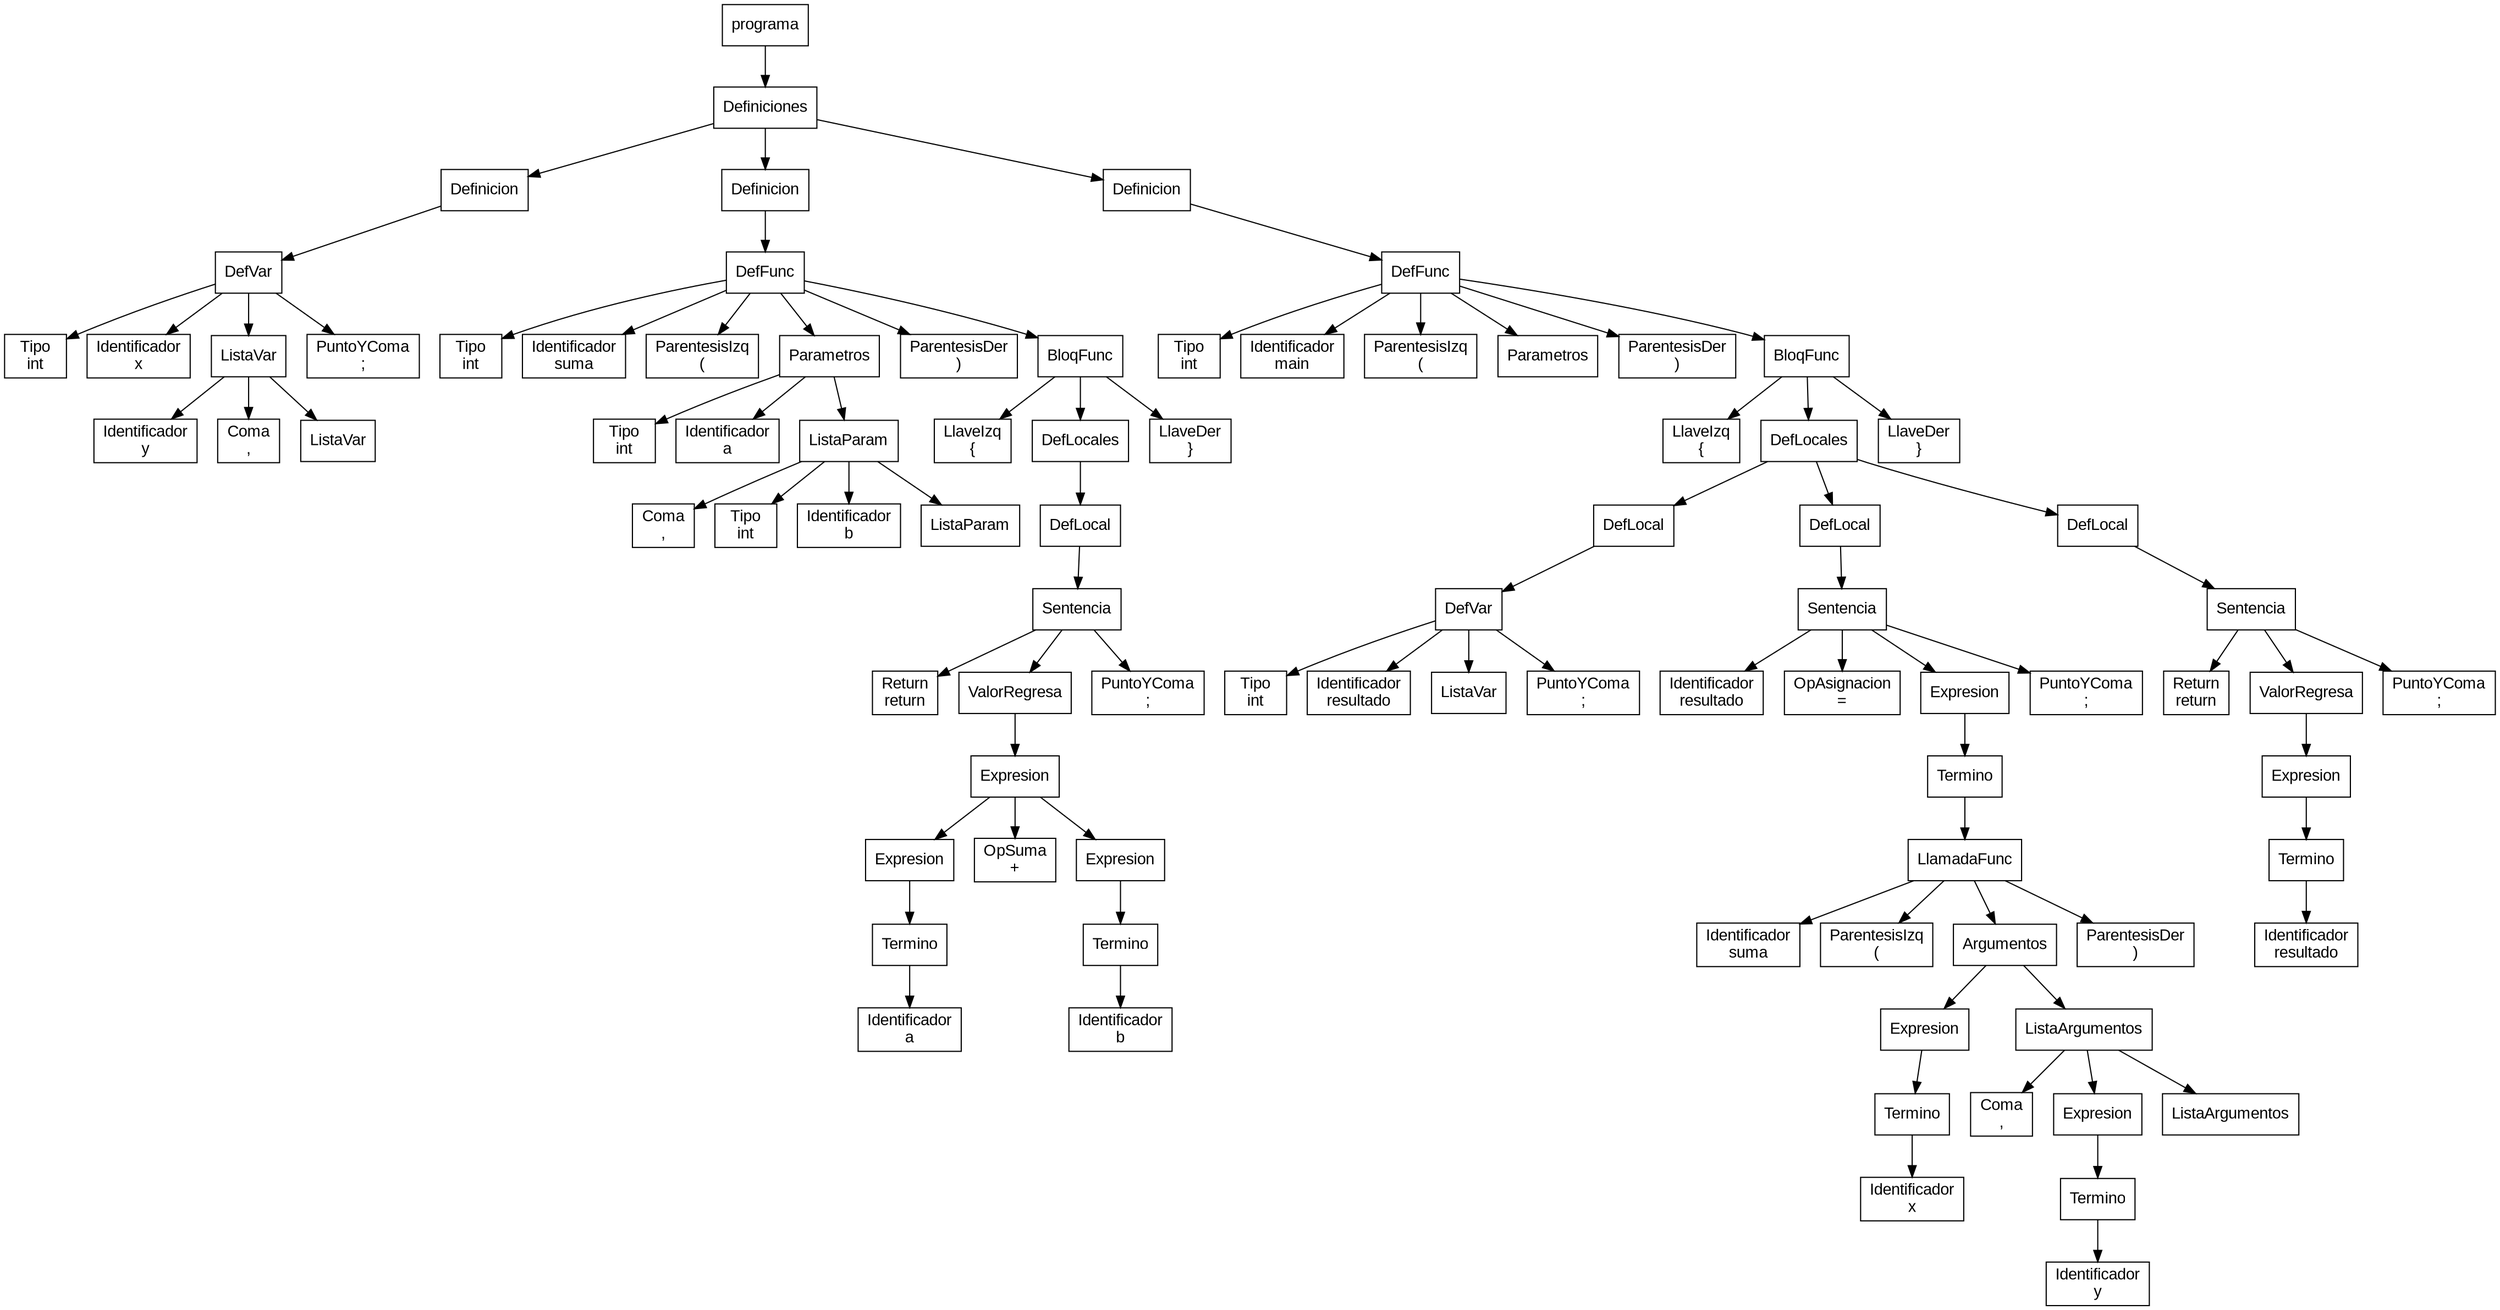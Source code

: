 digraph AST {
  node [shape=box, fontname="Arial"];
  rankdir=TB;
  n0 [label="programa"];
  n1 [label="Definiciones"];
  n2 [label="Definicion"];
  n3 [label="DefVar"];
  n4 [label="Tipo\nint"];
  n3 -> n4;
  n5 [label="Identificador\nx"];
  n3 -> n5;
  n6 [label="ListaVar"];
  n7 [label="Identificador\ny"];
  n6 -> n7;
  n8 [label="Coma\n,"];
  n6 -> n8;
  n9 [label="ListaVar"];
  n6 -> n9;
  n3 -> n6;
  n10 [label="PuntoYComa\n;"];
  n3 -> n10;
  n2 -> n3;
  n1 -> n2;
  n11 [label="Definicion"];
  n12 [label="DefFunc"];
  n13 [label="Tipo\nint"];
  n12 -> n13;
  n14 [label="Identificador\nsuma"];
  n12 -> n14;
  n15 [label="ParentesisIzq\n("];
  n12 -> n15;
  n16 [label="Parametros"];
  n17 [label="Tipo\nint"];
  n16 -> n17;
  n18 [label="Identificador\na"];
  n16 -> n18;
  n19 [label="ListaParam"];
  n20 [label="Coma\n,"];
  n19 -> n20;
  n21 [label="Tipo\nint"];
  n19 -> n21;
  n22 [label="Identificador\nb"];
  n19 -> n22;
  n23 [label="ListaParam"];
  n19 -> n23;
  n16 -> n19;
  n12 -> n16;
  n24 [label="ParentesisDer\n)"];
  n12 -> n24;
  n25 [label="BloqFunc"];
  n26 [label="LlaveIzq\n{"];
  n25 -> n26;
  n27 [label="DefLocales"];
  n28 [label="DefLocal"];
  n29 [label="Sentencia"];
  n30 [label="Return\nreturn"];
  n29 -> n30;
  n31 [label="ValorRegresa"];
  n32 [label="Expresion"];
  n33 [label="Expresion"];
  n34 [label="Termino"];
  n35 [label="Identificador\na"];
  n34 -> n35;
  n33 -> n34;
  n32 -> n33;
  n36 [label="OpSuma\n+"];
  n32 -> n36;
  n37 [label="Expresion"];
  n38 [label="Termino"];
  n39 [label="Identificador\nb"];
  n38 -> n39;
  n37 -> n38;
  n32 -> n37;
  n31 -> n32;
  n29 -> n31;
  n40 [label="PuntoYComa\n;"];
  n29 -> n40;
  n28 -> n29;
  n27 -> n28;
  n25 -> n27;
  n41 [label="LlaveDer\n}"];
  n25 -> n41;
  n12 -> n25;
  n11 -> n12;
  n1 -> n11;
  n42 [label="Definicion"];
  n43 [label="DefFunc"];
  n44 [label="Tipo\nint"];
  n43 -> n44;
  n45 [label="Identificador\nmain"];
  n43 -> n45;
  n46 [label="ParentesisIzq\n("];
  n43 -> n46;
  n47 [label="Parametros"];
  n43 -> n47;
  n48 [label="ParentesisDer\n)"];
  n43 -> n48;
  n49 [label="BloqFunc"];
  n50 [label="LlaveIzq\n{"];
  n49 -> n50;
  n51 [label="DefLocales"];
  n52 [label="DefLocal"];
  n53 [label="DefVar"];
  n54 [label="Tipo\nint"];
  n53 -> n54;
  n55 [label="Identificador\nresultado"];
  n53 -> n55;
  n56 [label="ListaVar"];
  n53 -> n56;
  n57 [label="PuntoYComa\n;"];
  n53 -> n57;
  n52 -> n53;
  n51 -> n52;
  n58 [label="DefLocal"];
  n59 [label="Sentencia"];
  n60 [label="Identificador\nresultado"];
  n59 -> n60;
  n61 [label="OpAsignacion\n="];
  n59 -> n61;
  n62 [label="Expresion"];
  n63 [label="Termino"];
  n64 [label="LlamadaFunc"];
  n65 [label="Identificador\nsuma"];
  n64 -> n65;
  n66 [label="ParentesisIzq\n("];
  n64 -> n66;
  n67 [label="Argumentos"];
  n68 [label="Expresion"];
  n69 [label="Termino"];
  n70 [label="Identificador\nx"];
  n69 -> n70;
  n68 -> n69;
  n67 -> n68;
  n71 [label="ListaArgumentos"];
  n72 [label="Coma\n,"];
  n71 -> n72;
  n73 [label="Expresion"];
  n74 [label="Termino"];
  n75 [label="Identificador\ny"];
  n74 -> n75;
  n73 -> n74;
  n71 -> n73;
  n76 [label="ListaArgumentos"];
  n71 -> n76;
  n67 -> n71;
  n64 -> n67;
  n77 [label="ParentesisDer\n)"];
  n64 -> n77;
  n63 -> n64;
  n62 -> n63;
  n59 -> n62;
  n78 [label="PuntoYComa\n;"];
  n59 -> n78;
  n58 -> n59;
  n51 -> n58;
  n79 [label="DefLocal"];
  n80 [label="Sentencia"];
  n81 [label="Return\nreturn"];
  n80 -> n81;
  n82 [label="ValorRegresa"];
  n83 [label="Expresion"];
  n84 [label="Termino"];
  n85 [label="Identificador\nresultado"];
  n84 -> n85;
  n83 -> n84;
  n82 -> n83;
  n80 -> n82;
  n86 [label="PuntoYComa\n;"];
  n80 -> n86;
  n79 -> n80;
  n51 -> n79;
  n49 -> n51;
  n87 [label="LlaveDer\n}"];
  n49 -> n87;
  n43 -> n49;
  n42 -> n43;
  n1 -> n42;
  n0 -> n1;
}